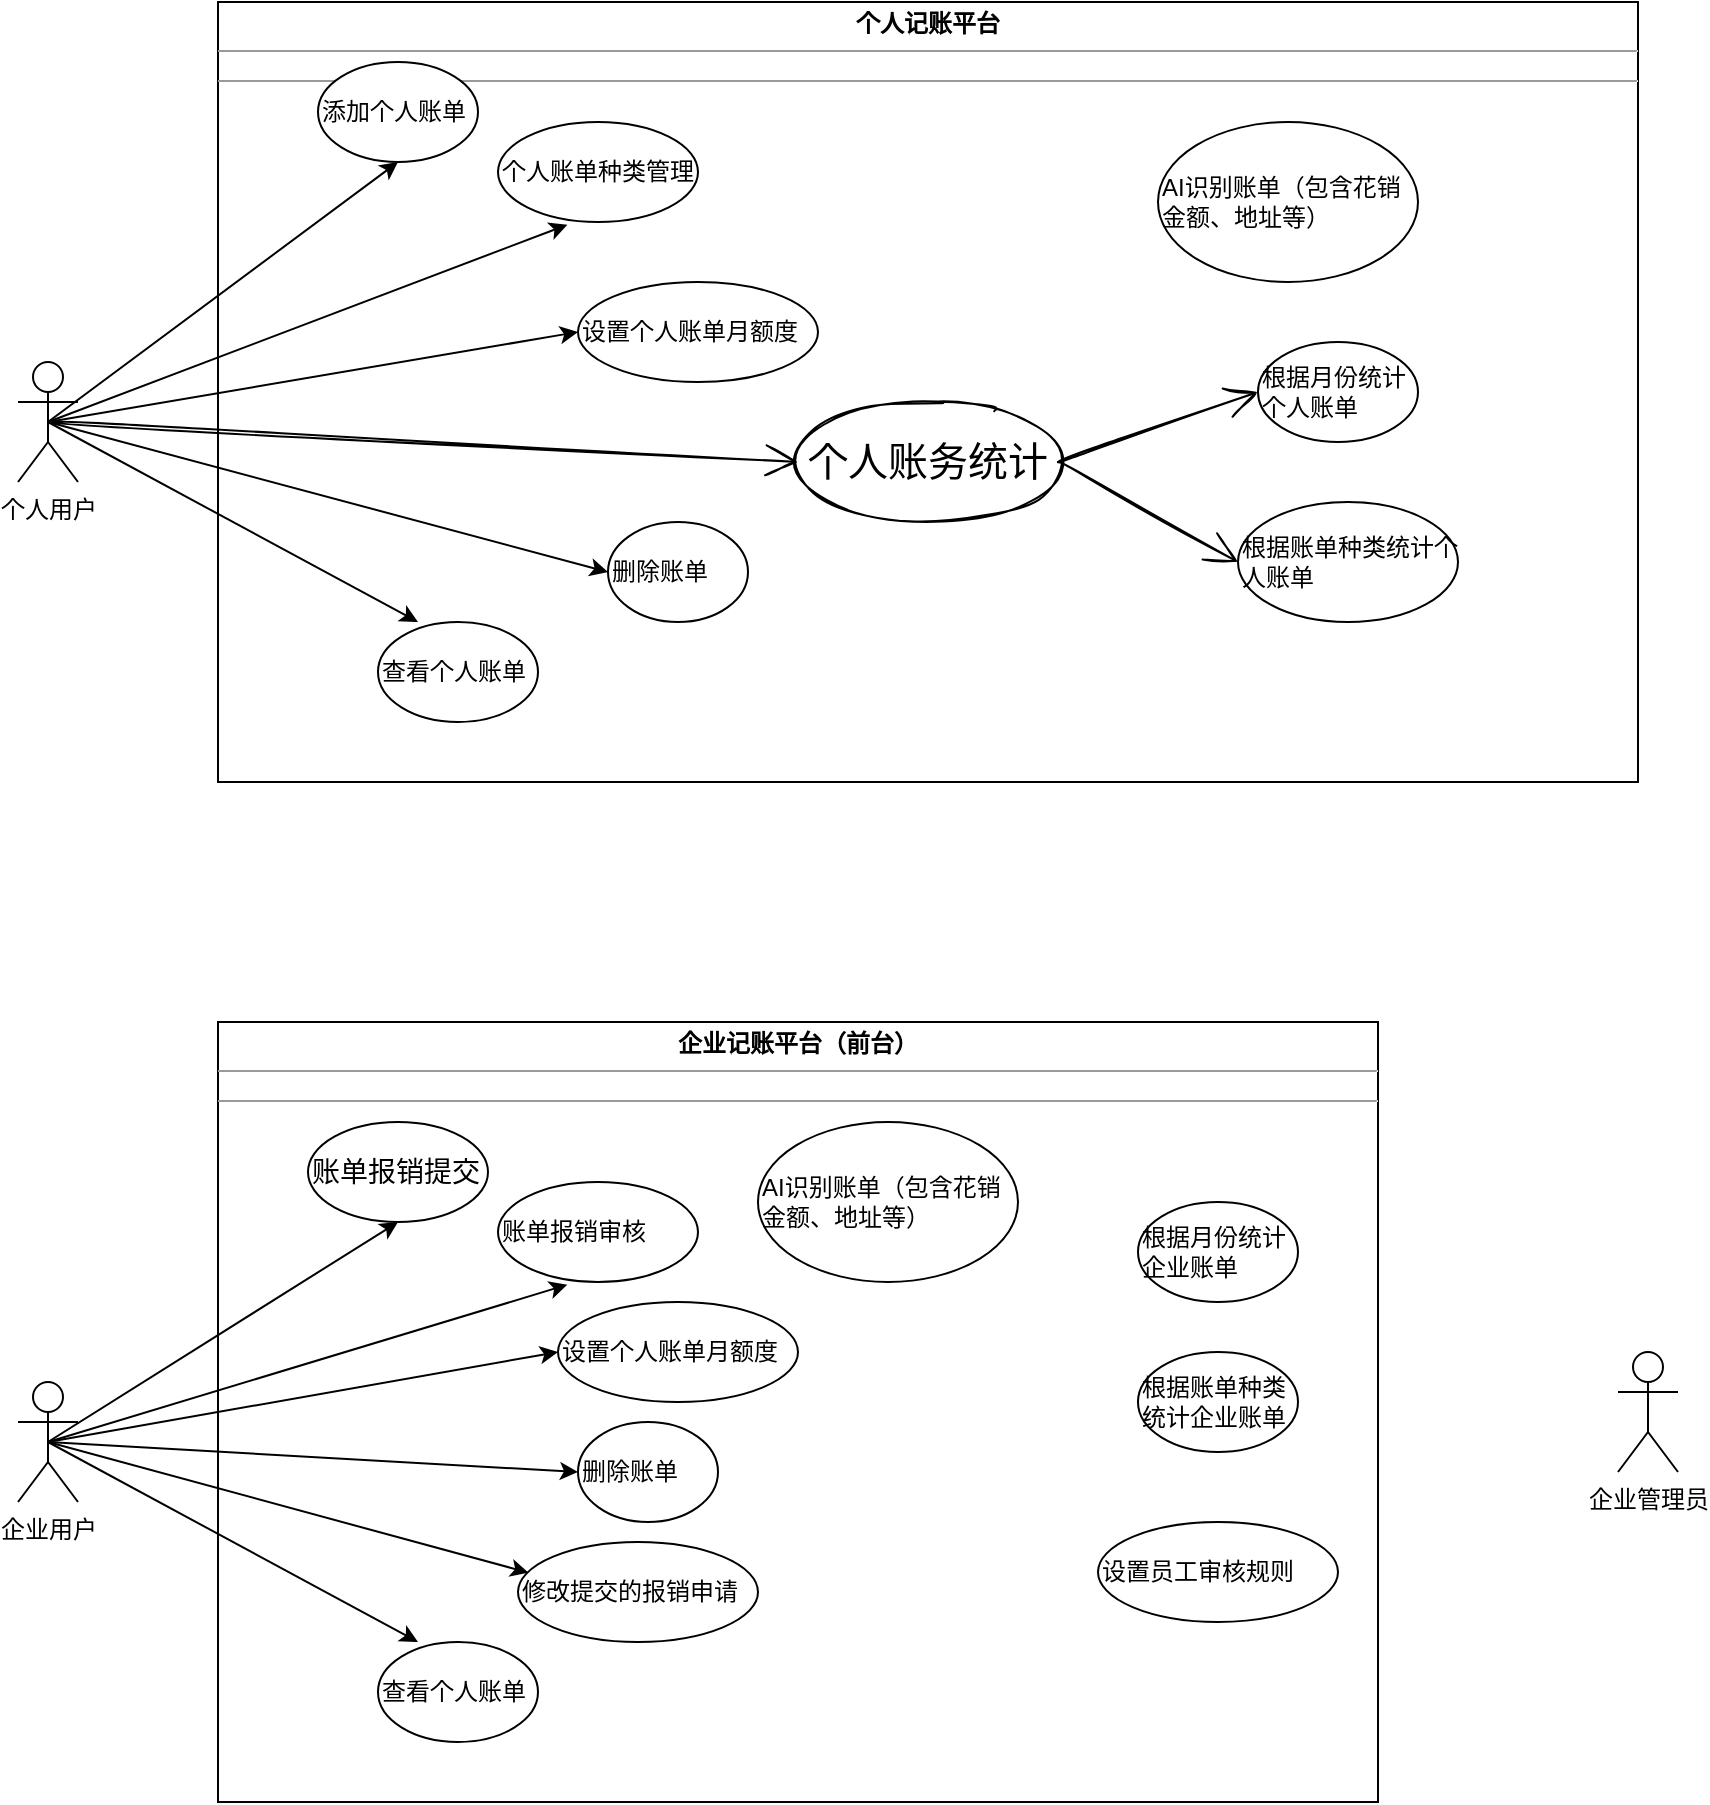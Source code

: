 <mxfile version="15.5.4" type="github">
  <diagram id="LdnySO75mPRq6Vrrhr-n" name="Page-1">
    <mxGraphModel dx="1246" dy="533" grid="1" gridSize="10" guides="1" tooltips="1" connect="1" arrows="1" fold="1" page="1" pageScale="1" pageWidth="3300" pageHeight="4681" math="0" shadow="0">
      <root>
        <mxCell id="0" />
        <mxCell id="1" parent="0" />
        <mxCell id="awlwMWy2Pg4UHsQo79Nk-27" value="&lt;p style=&quot;margin: 0px ; margin-top: 4px ; text-align: center&quot;&gt;&lt;b&gt;个人记账平台&lt;/b&gt;&lt;/p&gt;&lt;hr size=&quot;1&quot;&gt;&lt;div style=&quot;height: 2px&quot;&gt;&lt;/div&gt;&lt;hr size=&quot;1&quot;&gt;&lt;div style=&quot;height: 2px&quot;&gt;&lt;/div&gt;" style="verticalAlign=top;align=left;overflow=fill;fontSize=12;fontFamily=Helvetica;html=1;" parent="1" vertex="1">
          <mxGeometry x="350" y="30" width="710" height="390" as="geometry" />
        </mxCell>
        <mxCell id="awlwMWy2Pg4UHsQo79Nk-21" style="rounded=0;orthogonalLoop=1;jettySize=auto;html=1;exitX=0.5;exitY=0.5;exitDx=0;exitDy=0;exitPerimeter=0;entryX=0.5;entryY=1;entryDx=0;entryDy=0;" parent="1" source="awlwMWy2Pg4UHsQo79Nk-1" target="awlwMWy2Pg4UHsQo79Nk-5" edge="1">
          <mxGeometry relative="1" as="geometry" />
        </mxCell>
        <mxCell id="awlwMWy2Pg4UHsQo79Nk-22" style="rounded=0;orthogonalLoop=1;jettySize=auto;html=1;exitX=0.5;exitY=0.5;exitDx=0;exitDy=0;exitPerimeter=0;entryX=0.347;entryY=1.027;entryDx=0;entryDy=0;entryPerimeter=0;" parent="1" source="awlwMWy2Pg4UHsQo79Nk-1" target="awlwMWy2Pg4UHsQo79Nk-6" edge="1">
          <mxGeometry relative="1" as="geometry" />
        </mxCell>
        <mxCell id="awlwMWy2Pg4UHsQo79Nk-23" style="edgeStyle=none;rounded=0;orthogonalLoop=1;jettySize=auto;html=1;exitX=0.5;exitY=0.5;exitDx=0;exitDy=0;exitPerimeter=0;entryX=0;entryY=0.5;entryDx=0;entryDy=0;" parent="1" source="awlwMWy2Pg4UHsQo79Nk-1" target="awlwMWy2Pg4UHsQo79Nk-7" edge="1">
          <mxGeometry relative="1" as="geometry" />
        </mxCell>
        <mxCell id="awlwMWy2Pg4UHsQo79Nk-24" style="edgeStyle=none;rounded=0;orthogonalLoop=1;jettySize=auto;html=1;exitX=0.5;exitY=0.5;exitDx=0;exitDy=0;exitPerimeter=0;entryX=0;entryY=0.5;entryDx=0;entryDy=0;" parent="1" source="awlwMWy2Pg4UHsQo79Nk-1" target="awlwMWy2Pg4UHsQo79Nk-9" edge="1">
          <mxGeometry relative="1" as="geometry" />
        </mxCell>
        <mxCell id="awlwMWy2Pg4UHsQo79Nk-26" style="edgeStyle=none;rounded=0;orthogonalLoop=1;jettySize=auto;html=1;exitX=0.5;exitY=0.5;exitDx=0;exitDy=0;exitPerimeter=0;entryX=0.25;entryY=0;entryDx=0;entryDy=0;entryPerimeter=0;" parent="1" source="awlwMWy2Pg4UHsQo79Nk-1" target="awlwMWy2Pg4UHsQo79Nk-11" edge="1">
          <mxGeometry relative="1" as="geometry" />
        </mxCell>
        <mxCell id="awlwMWy2Pg4UHsQo79Nk-1" value="个人用户" style="shape=umlActor;verticalLabelPosition=bottom;verticalAlign=top;html=1;" parent="1" vertex="1">
          <mxGeometry x="250" y="210" width="30" height="60" as="geometry" />
        </mxCell>
        <mxCell id="awlwMWy2Pg4UHsQo79Nk-5" value="添加个人账单" style="ellipse;whiteSpace=wrap;html=1;align=left;" parent="1" vertex="1">
          <mxGeometry x="400" y="60" width="80" height="50" as="geometry" />
        </mxCell>
        <mxCell id="awlwMWy2Pg4UHsQo79Nk-6" value="个人账单种类管理" style="ellipse;whiteSpace=wrap;html=1;align=left;" parent="1" vertex="1">
          <mxGeometry x="490" y="90" width="100" height="50" as="geometry" />
        </mxCell>
        <mxCell id="awlwMWy2Pg4UHsQo79Nk-7" value="设置个人账单月额度" style="ellipse;whiteSpace=wrap;html=1;align=left;" parent="1" vertex="1">
          <mxGeometry x="530" y="170" width="120" height="50" as="geometry" />
        </mxCell>
        <mxCell id="awlwMWy2Pg4UHsQo79Nk-8" value="AI识别账单（包含花销金额、地址等）" style="ellipse;whiteSpace=wrap;html=1;align=left;" parent="1" vertex="1">
          <mxGeometry x="820" y="90" width="130" height="80" as="geometry" />
        </mxCell>
        <mxCell id="awlwMWy2Pg4UHsQo79Nk-9" value="删除账单" style="ellipse;whiteSpace=wrap;html=1;align=left;rotation=0;" parent="1" vertex="1">
          <mxGeometry x="545" y="290" width="70" height="50" as="geometry" />
        </mxCell>
        <mxCell id="awlwMWy2Pg4UHsQo79Nk-11" value="查看个人账单" style="ellipse;whiteSpace=wrap;html=1;align=left;" parent="1" vertex="1">
          <mxGeometry x="430" y="340" width="80" height="50" as="geometry" />
        </mxCell>
        <mxCell id="awlwMWy2Pg4UHsQo79Nk-12" value="根据账单种类统计个人账单" style="ellipse;whiteSpace=wrap;html=1;align=left;" parent="1" vertex="1">
          <mxGeometry x="860" y="280" width="110" height="60" as="geometry" />
        </mxCell>
        <mxCell id="awlwMWy2Pg4UHsQo79Nk-13" value="根据月份统计个人账单" style="ellipse;whiteSpace=wrap;html=1;align=left;" parent="1" vertex="1">
          <mxGeometry x="870" y="200" width="80" height="50" as="geometry" />
        </mxCell>
        <mxCell id="awlwMWy2Pg4UHsQo79Nk-28" value="&lt;p style=&quot;margin: 0px ; margin-top: 4px ; text-align: center&quot;&gt;&lt;b&gt;企业记账平台（前台）&lt;/b&gt;&lt;/p&gt;&lt;hr size=&quot;1&quot;&gt;&lt;div style=&quot;height: 2px&quot;&gt;&lt;/div&gt;&lt;hr size=&quot;1&quot;&gt;&lt;div style=&quot;height: 2px&quot;&gt;&lt;/div&gt;" style="verticalAlign=top;align=left;overflow=fill;fontSize=12;fontFamily=Helvetica;html=1;" parent="1" vertex="1">
          <mxGeometry x="350" y="540" width="580" height="390" as="geometry" />
        </mxCell>
        <mxCell id="awlwMWy2Pg4UHsQo79Nk-29" style="rounded=0;orthogonalLoop=1;jettySize=auto;html=1;exitX=0.5;exitY=0.5;exitDx=0;exitDy=0;exitPerimeter=0;entryX=0.5;entryY=1;entryDx=0;entryDy=0;" parent="1" source="awlwMWy2Pg4UHsQo79Nk-35" target="awlwMWy2Pg4UHsQo79Nk-36" edge="1">
          <mxGeometry relative="1" as="geometry" />
        </mxCell>
        <mxCell id="awlwMWy2Pg4UHsQo79Nk-30" style="rounded=0;orthogonalLoop=1;jettySize=auto;html=1;exitX=0.5;exitY=0.5;exitDx=0;exitDy=0;exitPerimeter=0;entryX=0.347;entryY=1.027;entryDx=0;entryDy=0;entryPerimeter=0;" parent="1" source="awlwMWy2Pg4UHsQo79Nk-35" target="awlwMWy2Pg4UHsQo79Nk-37" edge="1">
          <mxGeometry relative="1" as="geometry" />
        </mxCell>
        <mxCell id="awlwMWy2Pg4UHsQo79Nk-31" style="edgeStyle=none;rounded=0;orthogonalLoop=1;jettySize=auto;html=1;exitX=0.5;exitY=0.5;exitDx=0;exitDy=0;exitPerimeter=0;entryX=0;entryY=0.5;entryDx=0;entryDy=0;" parent="1" source="awlwMWy2Pg4UHsQo79Nk-35" target="awlwMWy2Pg4UHsQo79Nk-38" edge="1">
          <mxGeometry relative="1" as="geometry" />
        </mxCell>
        <mxCell id="awlwMWy2Pg4UHsQo79Nk-32" style="edgeStyle=none;rounded=0;orthogonalLoop=1;jettySize=auto;html=1;exitX=0.5;exitY=0.5;exitDx=0;exitDy=0;exitPerimeter=0;entryX=0;entryY=0.5;entryDx=0;entryDy=0;" parent="1" source="awlwMWy2Pg4UHsQo79Nk-35" target="awlwMWy2Pg4UHsQo79Nk-40" edge="1">
          <mxGeometry relative="1" as="geometry" />
        </mxCell>
        <mxCell id="awlwMWy2Pg4UHsQo79Nk-33" style="edgeStyle=none;rounded=0;orthogonalLoop=1;jettySize=auto;html=1;exitX=0.5;exitY=0.5;exitDx=0;exitDy=0;exitPerimeter=0;entryX=0.044;entryY=0.307;entryDx=0;entryDy=0;entryPerimeter=0;" parent="1" source="awlwMWy2Pg4UHsQo79Nk-35" target="awlwMWy2Pg4UHsQo79Nk-41" edge="1">
          <mxGeometry relative="1" as="geometry" />
        </mxCell>
        <mxCell id="awlwMWy2Pg4UHsQo79Nk-34" style="edgeStyle=none;rounded=0;orthogonalLoop=1;jettySize=auto;html=1;exitX=0.5;exitY=0.5;exitDx=0;exitDy=0;exitPerimeter=0;entryX=0.25;entryY=0;entryDx=0;entryDy=0;entryPerimeter=0;" parent="1" source="awlwMWy2Pg4UHsQo79Nk-35" target="awlwMWy2Pg4UHsQo79Nk-42" edge="1">
          <mxGeometry relative="1" as="geometry" />
        </mxCell>
        <mxCell id="awlwMWy2Pg4UHsQo79Nk-35" value="企业用户" style="shape=umlActor;verticalLabelPosition=bottom;verticalAlign=top;html=1;" parent="1" vertex="1">
          <mxGeometry x="250" y="720" width="30" height="60" as="geometry" />
        </mxCell>
        <mxCell id="awlwMWy2Pg4UHsQo79Nk-36" value="&lt;span class=&quot;notetext1&quot;&gt;&lt;span style=&quot;font-size: 10.5pt&quot;&gt;账单报销提交&lt;/span&gt;&lt;/span&gt;" style="ellipse;whiteSpace=wrap;html=1;align=left;" parent="1" vertex="1">
          <mxGeometry x="395" y="590" width="90" height="50" as="geometry" />
        </mxCell>
        <mxCell id="awlwMWy2Pg4UHsQo79Nk-37" value="账单报销审核" style="ellipse;whiteSpace=wrap;html=1;align=left;" parent="1" vertex="1">
          <mxGeometry x="490" y="620" width="100" height="50" as="geometry" />
        </mxCell>
        <mxCell id="awlwMWy2Pg4UHsQo79Nk-38" value="设置个人账单月额度" style="ellipse;whiteSpace=wrap;html=1;align=left;" parent="1" vertex="1">
          <mxGeometry x="520" y="680" width="120" height="50" as="geometry" />
        </mxCell>
        <mxCell id="awlwMWy2Pg4UHsQo79Nk-39" value="AI识别账单（包含花销金额、地址等）" style="ellipse;whiteSpace=wrap;html=1;align=left;" parent="1" vertex="1">
          <mxGeometry x="620" y="590" width="130" height="80" as="geometry" />
        </mxCell>
        <mxCell id="awlwMWy2Pg4UHsQo79Nk-40" value="删除账单" style="ellipse;whiteSpace=wrap;html=1;align=left;" parent="1" vertex="1">
          <mxGeometry x="530" y="740" width="70" height="50" as="geometry" />
        </mxCell>
        <mxCell id="awlwMWy2Pg4UHsQo79Nk-41" value="修改提交的报销申请" style="ellipse;whiteSpace=wrap;html=1;align=left;" parent="1" vertex="1">
          <mxGeometry x="500" y="800" width="120" height="50" as="geometry" />
        </mxCell>
        <mxCell id="awlwMWy2Pg4UHsQo79Nk-42" value="查看个人账单" style="ellipse;whiteSpace=wrap;html=1;align=left;" parent="1" vertex="1">
          <mxGeometry x="430" y="850" width="80" height="50" as="geometry" />
        </mxCell>
        <mxCell id="awlwMWy2Pg4UHsQo79Nk-43" value="根据账单种类统计企业账单" style="ellipse;whiteSpace=wrap;html=1;align=left;" parent="1" vertex="1">
          <mxGeometry x="810" y="705" width="80" height="50" as="geometry" />
        </mxCell>
        <mxCell id="awlwMWy2Pg4UHsQo79Nk-44" value="根据月份统计企业账单" style="ellipse;whiteSpace=wrap;html=1;align=left;" parent="1" vertex="1">
          <mxGeometry x="810" y="630" width="80" height="50" as="geometry" />
        </mxCell>
        <mxCell id="awlwMWy2Pg4UHsQo79Nk-45" value="企业管理员" style="shape=umlActor;verticalLabelPosition=bottom;verticalAlign=top;html=1;" parent="1" vertex="1">
          <mxGeometry x="1050" y="705" width="30" height="60" as="geometry" />
        </mxCell>
        <mxCell id="awlwMWy2Pg4UHsQo79Nk-46" value="设置员工审核规则" style="ellipse;whiteSpace=wrap;html=1;align=left;" parent="1" vertex="1">
          <mxGeometry x="790" y="790" width="120" height="50" as="geometry" />
        </mxCell>
        <mxCell id="O-FmP_P2l_tWvEKvUL6z-1" value="个人账务统计" style="ellipse;whiteSpace=wrap;html=1;sketch=1;hachureGap=4;pointerEvents=0;fontFamily=Architects Daughter;fontSource=https%3A%2F%2Ffonts.googleapis.com%2Fcss%3Ffamily%3DArchitects%2BDaughter;fontSize=20;" vertex="1" parent="1">
          <mxGeometry x="640" y="230" width="130" height="60" as="geometry" />
        </mxCell>
        <mxCell id="O-FmP_P2l_tWvEKvUL6z-2" value="" style="edgeStyle=none;orthogonalLoop=1;jettySize=auto;html=1;rounded=0;sketch=1;hachureGap=4;fontFamily=Architects Daughter;fontSource=https%3A%2F%2Ffonts.googleapis.com%2Fcss%3Ffamily%3DArchitects%2BDaughter;fontSize=16;endArrow=open;startSize=14;endSize=14;sourcePerimeterSpacing=8;targetPerimeterSpacing=8;curved=1;exitX=0.5;exitY=0.5;exitDx=0;exitDy=0;exitPerimeter=0;entryX=0;entryY=0.5;entryDx=0;entryDy=0;" edge="1" parent="1" source="awlwMWy2Pg4UHsQo79Nk-1" target="O-FmP_P2l_tWvEKvUL6z-1">
          <mxGeometry width="120" relative="1" as="geometry">
            <mxPoint x="570" y="210" as="sourcePoint" />
            <mxPoint x="690" y="210" as="targetPoint" />
            <Array as="points" />
          </mxGeometry>
        </mxCell>
        <mxCell id="O-FmP_P2l_tWvEKvUL6z-4" value="" style="edgeStyle=none;orthogonalLoop=1;jettySize=auto;html=1;rounded=0;sketch=1;hachureGap=4;fontFamily=Architects Daughter;fontSource=https%3A%2F%2Ffonts.googleapis.com%2Fcss%3Ffamily%3DArchitects%2BDaughter;fontSize=16;endArrow=open;startSize=14;endSize=14;sourcePerimeterSpacing=8;targetPerimeterSpacing=8;curved=1;entryX=0;entryY=0.5;entryDx=0;entryDy=0;exitX=1;exitY=0.5;exitDx=0;exitDy=0;" edge="1" parent="1" source="O-FmP_P2l_tWvEKvUL6z-1" target="awlwMWy2Pg4UHsQo79Nk-13">
          <mxGeometry width="120" relative="1" as="geometry">
            <mxPoint x="570" y="210" as="sourcePoint" />
            <mxPoint x="690" y="210" as="targetPoint" />
            <Array as="points" />
          </mxGeometry>
        </mxCell>
        <mxCell id="O-FmP_P2l_tWvEKvUL6z-5" value="" style="edgeStyle=none;orthogonalLoop=1;jettySize=auto;html=1;rounded=0;sketch=1;hachureGap=4;fontFamily=Architects Daughter;fontSource=https%3A%2F%2Ffonts.googleapis.com%2Fcss%3Ffamily%3DArchitects%2BDaughter;fontSize=16;endArrow=open;startSize=14;endSize=14;sourcePerimeterSpacing=8;targetPerimeterSpacing=8;curved=1;entryX=0;entryY=0.5;entryDx=0;entryDy=0;exitX=1;exitY=0.5;exitDx=0;exitDy=0;" edge="1" parent="1" source="O-FmP_P2l_tWvEKvUL6z-1" target="awlwMWy2Pg4UHsQo79Nk-12">
          <mxGeometry width="120" relative="1" as="geometry">
            <mxPoint x="570" y="210" as="sourcePoint" />
            <mxPoint x="690" y="210" as="targetPoint" />
            <Array as="points" />
          </mxGeometry>
        </mxCell>
      </root>
    </mxGraphModel>
  </diagram>
</mxfile>
